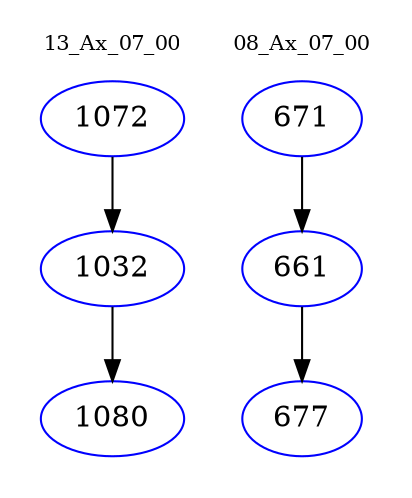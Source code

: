 digraph{
subgraph cluster_0 {
color = white
label = "13_Ax_07_00";
fontsize=10;
T0_1072 [label="1072", color="blue"]
T0_1072 -> T0_1032 [color="black"]
T0_1032 [label="1032", color="blue"]
T0_1032 -> T0_1080 [color="black"]
T0_1080 [label="1080", color="blue"]
}
subgraph cluster_1 {
color = white
label = "08_Ax_07_00";
fontsize=10;
T1_671 [label="671", color="blue"]
T1_671 -> T1_661 [color="black"]
T1_661 [label="661", color="blue"]
T1_661 -> T1_677 [color="black"]
T1_677 [label="677", color="blue"]
}
}
